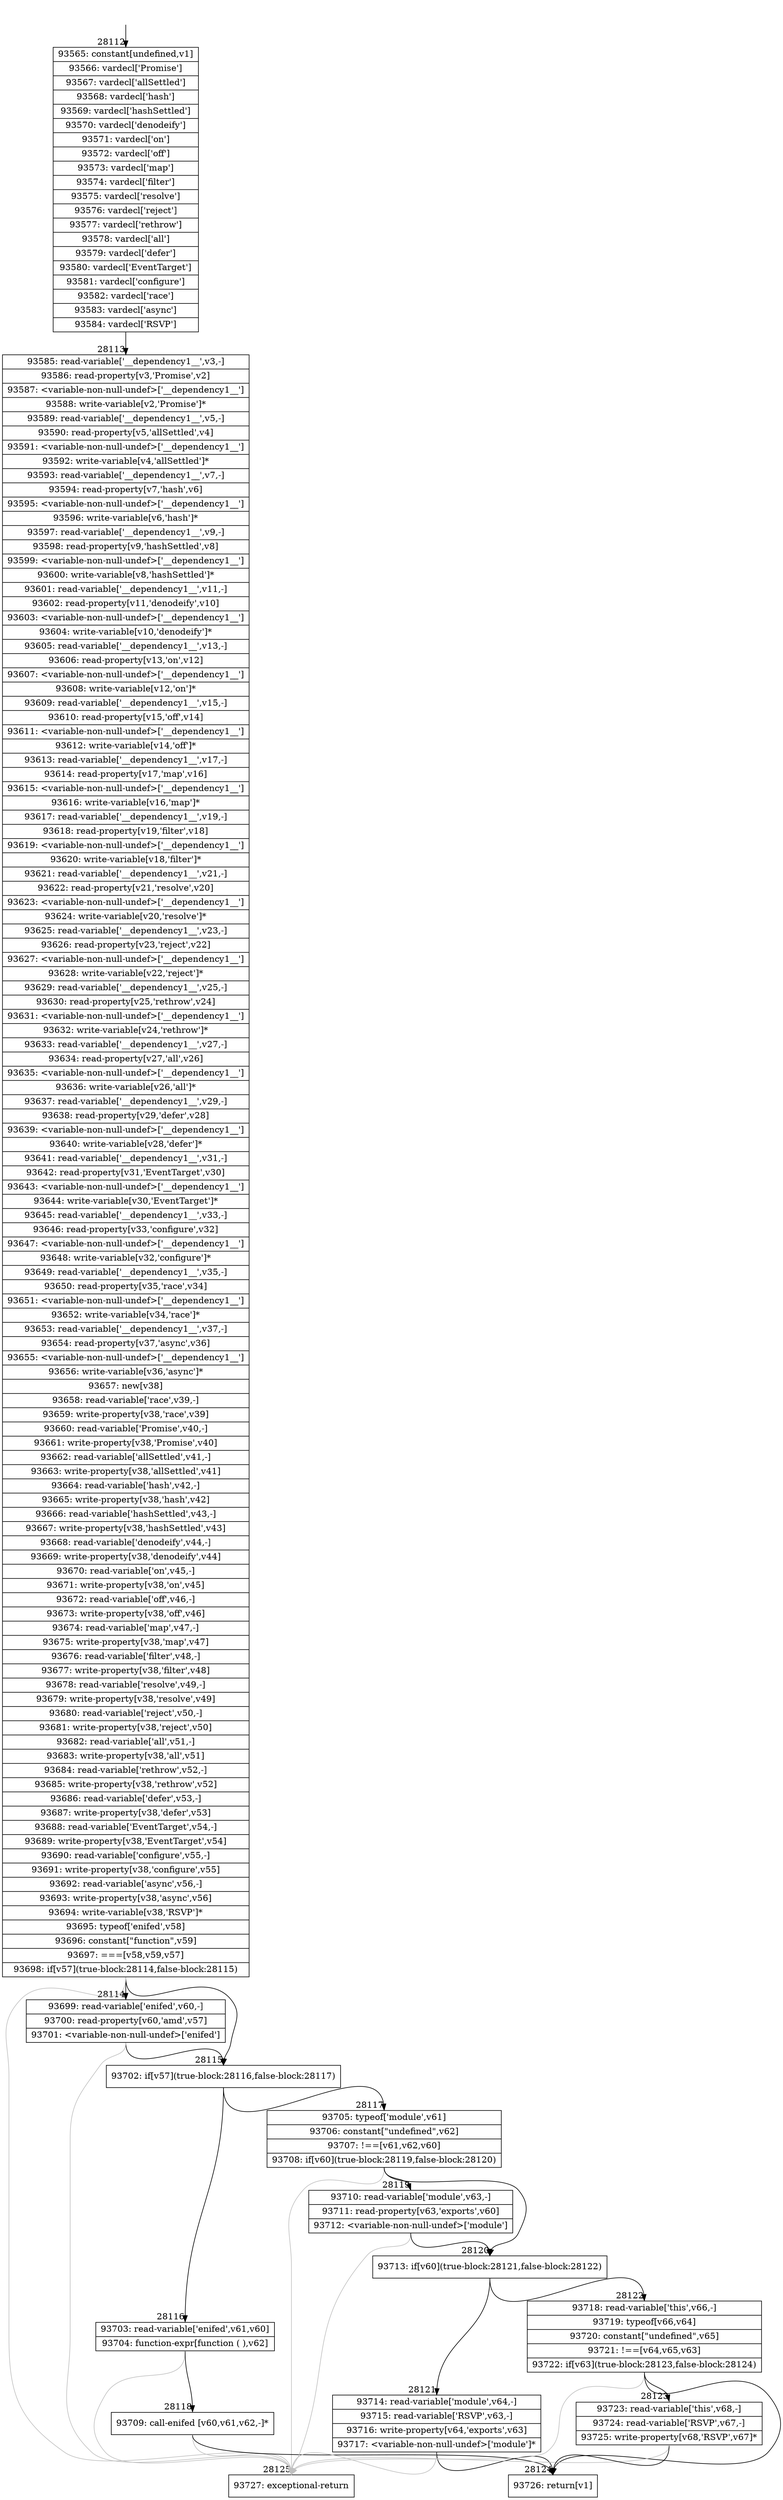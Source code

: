 digraph {
rankdir="TD"
BB_entry2458[shape=none,label=""];
BB_entry2458 -> BB28112 [tailport=s, headport=n, headlabel="    28112"]
BB28112 [shape=record label="{93565: constant[undefined,v1]|93566: vardecl['Promise']|93567: vardecl['allSettled']|93568: vardecl['hash']|93569: vardecl['hashSettled']|93570: vardecl['denodeify']|93571: vardecl['on']|93572: vardecl['off']|93573: vardecl['map']|93574: vardecl['filter']|93575: vardecl['resolve']|93576: vardecl['reject']|93577: vardecl['rethrow']|93578: vardecl['all']|93579: vardecl['defer']|93580: vardecl['EventTarget']|93581: vardecl['configure']|93582: vardecl['race']|93583: vardecl['async']|93584: vardecl['RSVP']}" ] 
BB28112 -> BB28113 [tailport=s, headport=n, headlabel="      28113"]
BB28113 [shape=record label="{93585: read-variable['__dependency1__',v3,-]|93586: read-property[v3,'Promise',v2]|93587: \<variable-non-null-undef\>['__dependency1__']|93588: write-variable[v2,'Promise']*|93589: read-variable['__dependency1__',v5,-]|93590: read-property[v5,'allSettled',v4]|93591: \<variable-non-null-undef\>['__dependency1__']|93592: write-variable[v4,'allSettled']*|93593: read-variable['__dependency1__',v7,-]|93594: read-property[v7,'hash',v6]|93595: \<variable-non-null-undef\>['__dependency1__']|93596: write-variable[v6,'hash']*|93597: read-variable['__dependency1__',v9,-]|93598: read-property[v9,'hashSettled',v8]|93599: \<variable-non-null-undef\>['__dependency1__']|93600: write-variable[v8,'hashSettled']*|93601: read-variable['__dependency1__',v11,-]|93602: read-property[v11,'denodeify',v10]|93603: \<variable-non-null-undef\>['__dependency1__']|93604: write-variable[v10,'denodeify']*|93605: read-variable['__dependency1__',v13,-]|93606: read-property[v13,'on',v12]|93607: \<variable-non-null-undef\>['__dependency1__']|93608: write-variable[v12,'on']*|93609: read-variable['__dependency1__',v15,-]|93610: read-property[v15,'off',v14]|93611: \<variable-non-null-undef\>['__dependency1__']|93612: write-variable[v14,'off']*|93613: read-variable['__dependency1__',v17,-]|93614: read-property[v17,'map',v16]|93615: \<variable-non-null-undef\>['__dependency1__']|93616: write-variable[v16,'map']*|93617: read-variable['__dependency1__',v19,-]|93618: read-property[v19,'filter',v18]|93619: \<variable-non-null-undef\>['__dependency1__']|93620: write-variable[v18,'filter']*|93621: read-variable['__dependency1__',v21,-]|93622: read-property[v21,'resolve',v20]|93623: \<variable-non-null-undef\>['__dependency1__']|93624: write-variable[v20,'resolve']*|93625: read-variable['__dependency1__',v23,-]|93626: read-property[v23,'reject',v22]|93627: \<variable-non-null-undef\>['__dependency1__']|93628: write-variable[v22,'reject']*|93629: read-variable['__dependency1__',v25,-]|93630: read-property[v25,'rethrow',v24]|93631: \<variable-non-null-undef\>['__dependency1__']|93632: write-variable[v24,'rethrow']*|93633: read-variable['__dependency1__',v27,-]|93634: read-property[v27,'all',v26]|93635: \<variable-non-null-undef\>['__dependency1__']|93636: write-variable[v26,'all']*|93637: read-variable['__dependency1__',v29,-]|93638: read-property[v29,'defer',v28]|93639: \<variable-non-null-undef\>['__dependency1__']|93640: write-variable[v28,'defer']*|93641: read-variable['__dependency1__',v31,-]|93642: read-property[v31,'EventTarget',v30]|93643: \<variable-non-null-undef\>['__dependency1__']|93644: write-variable[v30,'EventTarget']*|93645: read-variable['__dependency1__',v33,-]|93646: read-property[v33,'configure',v32]|93647: \<variable-non-null-undef\>['__dependency1__']|93648: write-variable[v32,'configure']*|93649: read-variable['__dependency1__',v35,-]|93650: read-property[v35,'race',v34]|93651: \<variable-non-null-undef\>['__dependency1__']|93652: write-variable[v34,'race']*|93653: read-variable['__dependency1__',v37,-]|93654: read-property[v37,'async',v36]|93655: \<variable-non-null-undef\>['__dependency1__']|93656: write-variable[v36,'async']*|93657: new[v38]|93658: read-variable['race',v39,-]|93659: write-property[v38,'race',v39]|93660: read-variable['Promise',v40,-]|93661: write-property[v38,'Promise',v40]|93662: read-variable['allSettled',v41,-]|93663: write-property[v38,'allSettled',v41]|93664: read-variable['hash',v42,-]|93665: write-property[v38,'hash',v42]|93666: read-variable['hashSettled',v43,-]|93667: write-property[v38,'hashSettled',v43]|93668: read-variable['denodeify',v44,-]|93669: write-property[v38,'denodeify',v44]|93670: read-variable['on',v45,-]|93671: write-property[v38,'on',v45]|93672: read-variable['off',v46,-]|93673: write-property[v38,'off',v46]|93674: read-variable['map',v47,-]|93675: write-property[v38,'map',v47]|93676: read-variable['filter',v48,-]|93677: write-property[v38,'filter',v48]|93678: read-variable['resolve',v49,-]|93679: write-property[v38,'resolve',v49]|93680: read-variable['reject',v50,-]|93681: write-property[v38,'reject',v50]|93682: read-variable['all',v51,-]|93683: write-property[v38,'all',v51]|93684: read-variable['rethrow',v52,-]|93685: write-property[v38,'rethrow',v52]|93686: read-variable['defer',v53,-]|93687: write-property[v38,'defer',v53]|93688: read-variable['EventTarget',v54,-]|93689: write-property[v38,'EventTarget',v54]|93690: read-variable['configure',v55,-]|93691: write-property[v38,'configure',v55]|93692: read-variable['async',v56,-]|93693: write-property[v38,'async',v56]|93694: write-variable[v38,'RSVP']*|93695: typeof['enifed',v58]|93696: constant[\"function\",v59]|93697: ===[v58,v59,v57]|93698: if[v57](true-block:28114,false-block:28115)}" ] 
BB28113 -> BB28115 [tailport=s, headport=n, headlabel="      28115"]
BB28113 -> BB28114 [tailport=s, headport=n, headlabel="      28114"]
BB28113 -> BB28125 [tailport=s, headport=n, color=gray, headlabel="      28125"]
BB28114 [shape=record label="{93699: read-variable['enifed',v60,-]|93700: read-property[v60,'amd',v57]|93701: \<variable-non-null-undef\>['enifed']}" ] 
BB28114 -> BB28115 [tailport=s, headport=n]
BB28114 -> BB28125 [tailport=s, headport=n, color=gray]
BB28115 [shape=record label="{93702: if[v57](true-block:28116,false-block:28117)}" ] 
BB28115 -> BB28116 [tailport=s, headport=n, headlabel="      28116"]
BB28115 -> BB28117 [tailport=s, headport=n, headlabel="      28117"]
BB28116 [shape=record label="{93703: read-variable['enifed',v61,v60]|93704: function-expr[function ( ),v62]}" ] 
BB28116 -> BB28118 [tailport=s, headport=n, headlabel="      28118"]
BB28116 -> BB28125 [tailport=s, headport=n, color=gray]
BB28117 [shape=record label="{93705: typeof['module',v61]|93706: constant[\"undefined\",v62]|93707: !==[v61,v62,v60]|93708: if[v60](true-block:28119,false-block:28120)}" ] 
BB28117 -> BB28120 [tailport=s, headport=n, headlabel="      28120"]
BB28117 -> BB28119 [tailport=s, headport=n, headlabel="      28119"]
BB28117 -> BB28125 [tailport=s, headport=n, color=gray]
BB28118 [shape=record label="{93709: call-enifed [v60,v61,v62,-]*}" ] 
BB28118 -> BB28124 [tailport=s, headport=n, headlabel="      28124"]
BB28118 -> BB28125 [tailport=s, headport=n, color=gray]
BB28119 [shape=record label="{93710: read-variable['module',v63,-]|93711: read-property[v63,'exports',v60]|93712: \<variable-non-null-undef\>['module']}" ] 
BB28119 -> BB28120 [tailport=s, headport=n]
BB28119 -> BB28125 [tailport=s, headport=n, color=gray]
BB28120 [shape=record label="{93713: if[v60](true-block:28121,false-block:28122)}" ] 
BB28120 -> BB28121 [tailport=s, headport=n, headlabel="      28121"]
BB28120 -> BB28122 [tailport=s, headport=n, headlabel="      28122"]
BB28121 [shape=record label="{93714: read-variable['module',v64,-]|93715: read-variable['RSVP',v63,-]|93716: write-property[v64,'exports',v63]|93717: \<variable-non-null-undef\>['module']*}" ] 
BB28121 -> BB28124 [tailport=s, headport=n]
BB28121 -> BB28125 [tailport=s, headport=n, color=gray]
BB28122 [shape=record label="{93718: read-variable['this',v66,-]|93719: typeof[v66,v64]|93720: constant[\"undefined\",v65]|93721: !==[v64,v65,v63]|93722: if[v63](true-block:28123,false-block:28124)}" ] 
BB28122 -> BB28123 [tailport=s, headport=n, headlabel="      28123"]
BB28122 -> BB28124 [tailport=s, headport=n]
BB28122 -> BB28125 [tailport=s, headport=n, color=gray]
BB28123 [shape=record label="{93723: read-variable['this',v68,-]|93724: read-variable['RSVP',v67,-]|93725: write-property[v68,'RSVP',v67]*}" ] 
BB28123 -> BB28124 [tailport=s, headport=n]
BB28123 -> BB28125 [tailport=s, headport=n, color=gray]
BB28124 [shape=record label="{93726: return[v1]}" ] 
BB28125 [shape=record label="{93727: exceptional-return}" ] 
//#$~ 50346
}

